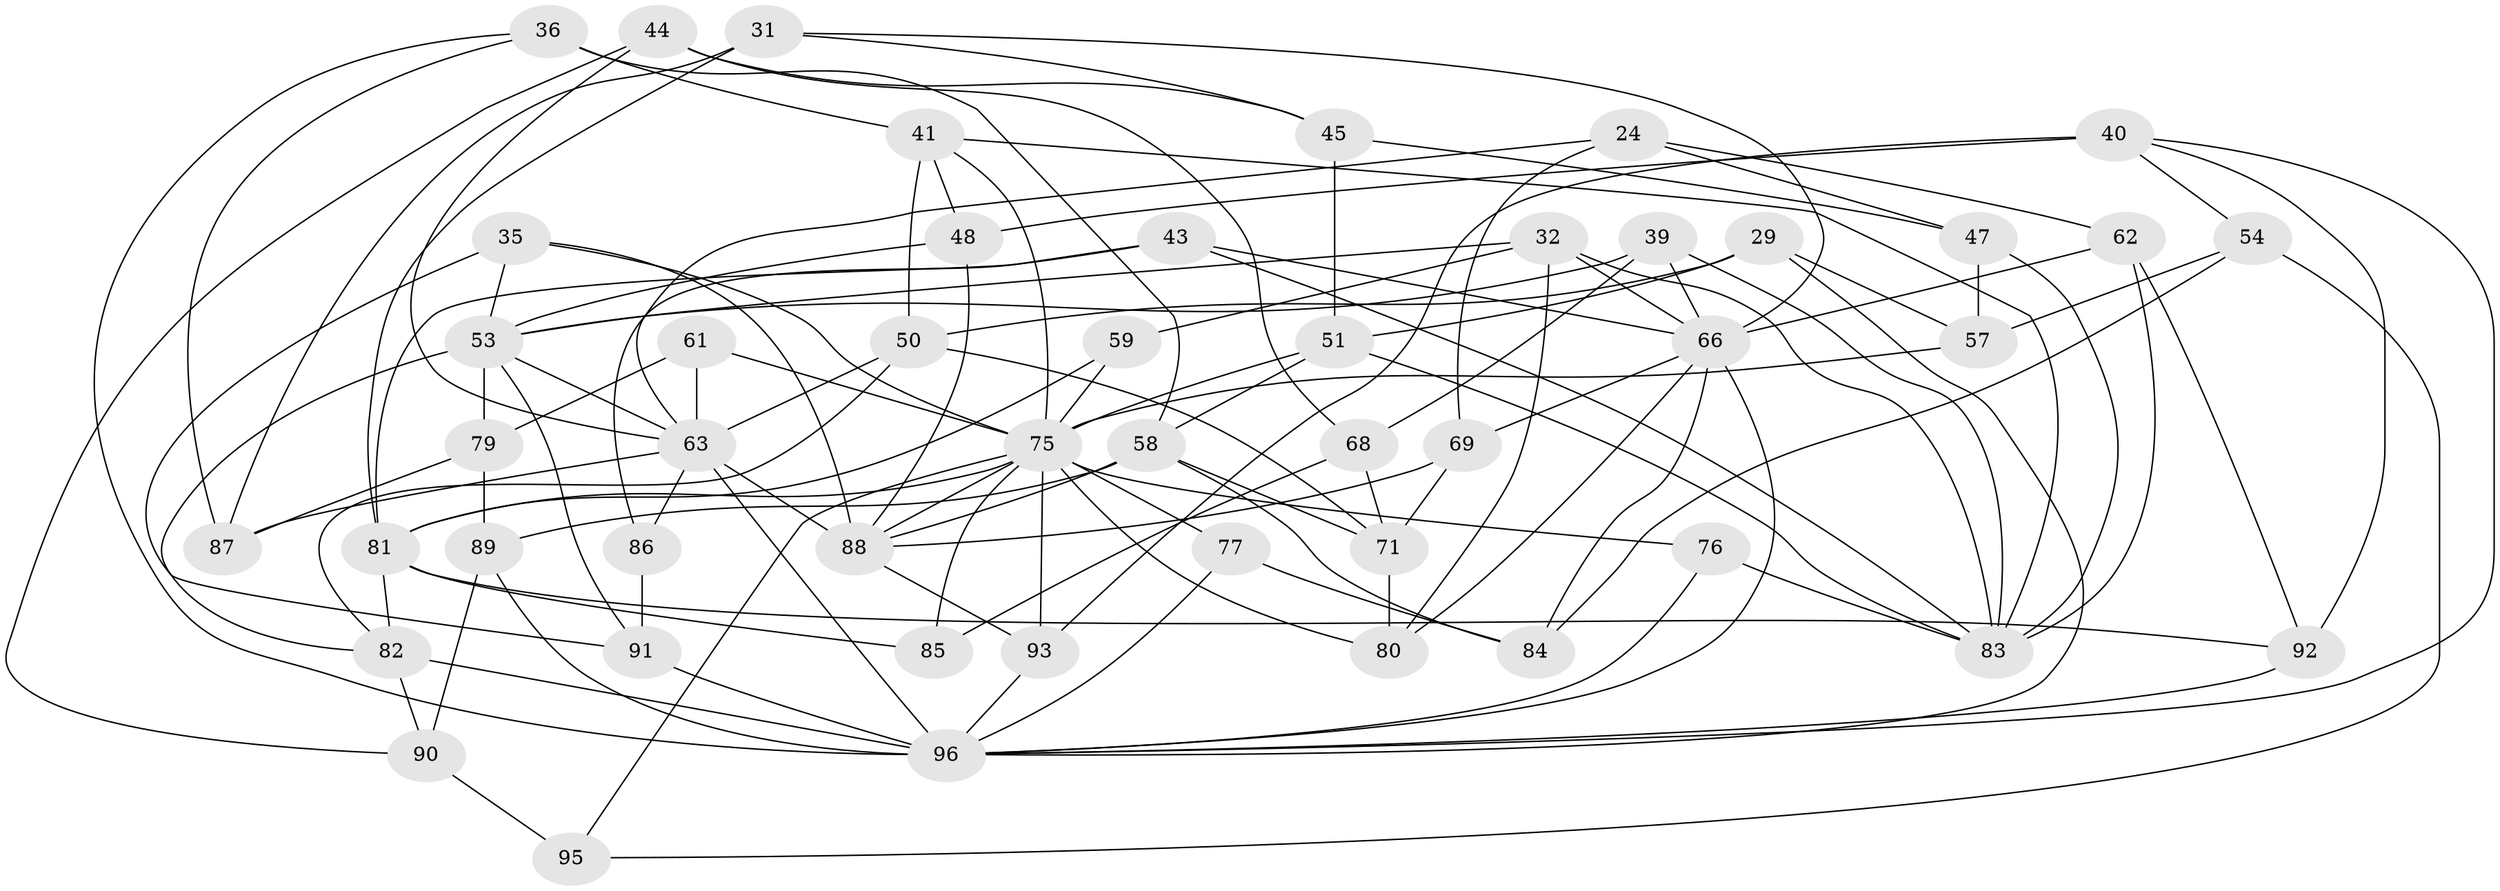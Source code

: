// original degree distribution, {4: 1.0}
// Generated by graph-tools (version 1.1) at 2025/56/03/09/25 04:56:47]
// undirected, 48 vertices, 118 edges
graph export_dot {
graph [start="1"]
  node [color=gray90,style=filled];
  24;
  29;
  31;
  32 [super="+21"];
  35 [super="+26"];
  36;
  39;
  40 [super="+8"];
  41 [super="+1"];
  43;
  44;
  45;
  47;
  48;
  50 [super="+12"];
  51 [super="+33"];
  53 [super="+17"];
  54;
  57;
  58 [super="+22"];
  59;
  61;
  62;
  63 [super="+42"];
  66 [super="+11+25+64"];
  68;
  69;
  71 [super="+49"];
  75 [super="+23+30+72+74"];
  76;
  77;
  79;
  80 [super="+2"];
  81 [super="+67"];
  82 [super="+7"];
  83 [super="+27"];
  84;
  85;
  86;
  87;
  88 [super="+3+52"];
  89;
  90 [super="+70"];
  91 [super="+78"];
  92 [super="+55"];
  93 [super="+46"];
  95;
  96 [super="+19+14+94"];
  24 -- 47;
  24 -- 69;
  24 -- 62;
  24 -- 63;
  29 -- 57;
  29 -- 51;
  29 -- 50;
  29 -- 96;
  31 -- 66;
  31 -- 81;
  31 -- 45;
  31 -- 87;
  32 -- 59 [weight=2];
  32 -- 80;
  32 -- 83;
  32 -- 66;
  32 -- 53;
  35 -- 88 [weight=2];
  35 -- 91 [weight=2];
  35 -- 53;
  35 -- 75;
  36 -- 87;
  36 -- 58;
  36 -- 41;
  36 -- 96;
  39 -- 68;
  39 -- 83;
  39 -- 66;
  39 -- 53;
  40 -- 48;
  40 -- 93 [weight=2];
  40 -- 54;
  40 -- 92;
  40 -- 96;
  41 -- 83;
  41 -- 48;
  41 -- 50 [weight=2];
  41 -- 75;
  43 -- 83;
  43 -- 86;
  43 -- 81;
  43 -- 66;
  44 -- 45;
  44 -- 63;
  44 -- 90;
  44 -- 68;
  45 -- 47;
  45 -- 51;
  47 -- 57;
  47 -- 83;
  48 -- 53;
  48 -- 88;
  50 -- 82;
  50 -- 71;
  50 -- 63;
  51 -- 58;
  51 -- 75 [weight=2];
  51 -- 83;
  53 -- 91;
  53 -- 63;
  53 -- 82;
  53 -- 79;
  54 -- 57;
  54 -- 84;
  54 -- 95;
  57 -- 75;
  58 -- 84;
  58 -- 89;
  58 -- 88;
  58 -- 71;
  59 -- 81;
  59 -- 75;
  61 -- 79;
  61 -- 63;
  61 -- 75 [weight=2];
  62 -- 92;
  62 -- 83;
  62 -- 66;
  63 -- 96 [weight=2];
  63 -- 86;
  63 -- 87;
  63 -- 88;
  66 -- 69;
  66 -- 84;
  66 -- 96 [weight=2];
  66 -- 80;
  68 -- 85;
  68 -- 71;
  69 -- 88;
  69 -- 71;
  71 -- 80 [weight=2];
  75 -- 76 [weight=2];
  75 -- 80 [weight=2];
  75 -- 85 [weight=2];
  75 -- 88;
  75 -- 77 [weight=2];
  75 -- 95;
  75 -- 81 [weight=3];
  75 -- 93;
  76 -- 96;
  76 -- 83;
  77 -- 84;
  77 -- 96;
  79 -- 87;
  79 -- 89;
  81 -- 92 [weight=2];
  81 -- 82;
  81 -- 85;
  82 -- 90 [weight=2];
  82 -- 96;
  86 -- 91 [weight=2];
  88 -- 93;
  89 -- 90;
  89 -- 96;
  90 -- 95 [weight=2];
  91 -- 96 [weight=5];
  92 -- 96 [weight=2];
  93 -- 96 [weight=2];
}
